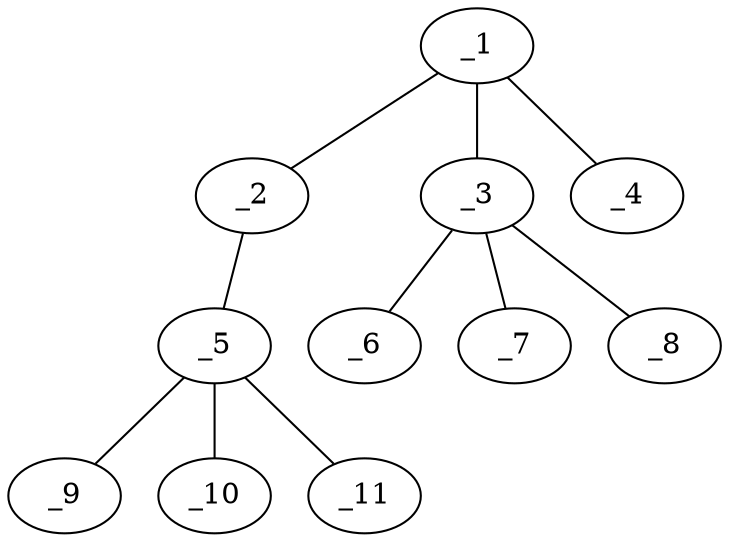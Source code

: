 graph molid231338 {
	_1	 [charge=0,
		chem=1,
		symbol="C  ",
		x="3.7321",
		y="0.183"];
	_2	 [charge=0,
		chem=1,
		symbol="C  ",
		x="4.5981",
		y="-0.317"];
	_1 -- _2	 [valence=1];
	_3	 [charge=0,
		chem=1,
		symbol="C  ",
		x="2.866",
		y="-0.317"];
	_1 -- _3	 [valence=1];
	_4	 [charge=0,
		chem=2,
		symbol="O  ",
		x="3.7321",
		y="1.183"];
	_1 -- _4	 [valence=2];
	_5	 [charge=0,
		chem=5,
		symbol="S  ",
		x="5.4641",
		y="0.183"];
	_2 -- _5	 [valence=1];
	_6	 [charge=0,
		chem=1,
		symbol="C  ",
		x=2,
		y="-0.817"];
	_3 -- _6	 [valence=1];
	_7	 [charge=0,
		chem=1,
		symbol="C  ",
		x="3.366",
		y="-1.183"];
	_3 -- _7	 [valence=1];
	_8	 [charge=0,
		chem=1,
		symbol="C  ",
		x="2.366",
		y="0.549"];
	_3 -- _8	 [valence=1];
	_9	 [charge=0,
		chem=2,
		symbol="O  ",
		x="6.3301",
		y="0.683"];
	_5 -- _9	 [valence=2];
	_10	 [charge=0,
		chem=2,
		symbol="O  ",
		x="4.9641",
		y="1.049"];
	_5 -- _10	 [valence=2];
	_11	 [charge=0,
		chem=2,
		symbol="O  ",
		x="5.9641",
		y="-0.683"];
	_5 -- _11	 [valence=1];
}
